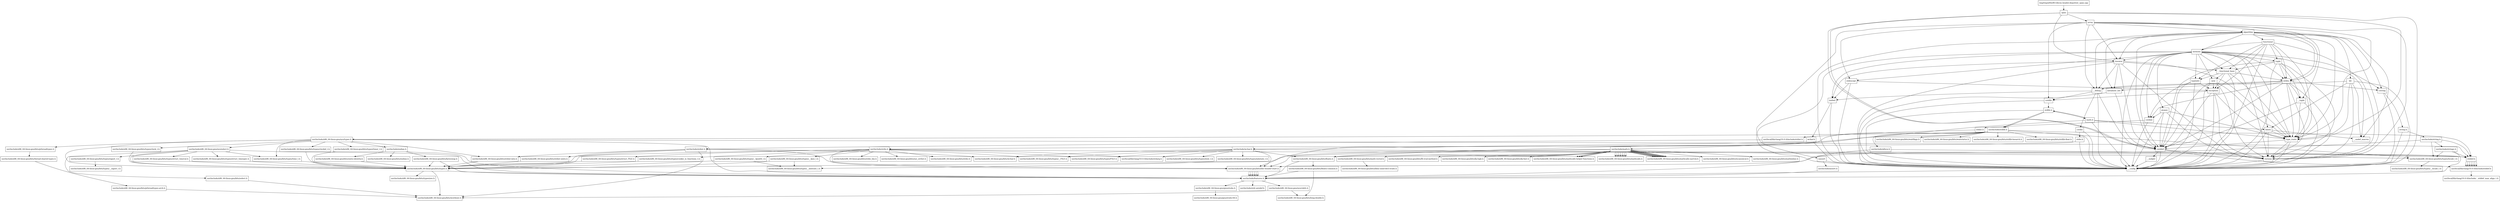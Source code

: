 digraph "dependencies" {
  header_1 [ shape="box", label="span"];
  header_0 [ shape="box", label="tmp/tmpw8iwRO.libcxx.header.deps/test_span.cpp"];
  header_2 [ shape="box", label="__config"];
  header_3 [ shape="box", label="usr/include/features.h"];
  header_4 [ shape="box", label="usr/include/stdc-predef.h"];
  header_5 [ shape="box", label="usr/include/x86_64-linux-gnu/sys/cdefs.h"];
  header_6 [ shape="box", label="usr/include/x86_64-linux-gnu/bits/wordsize.h"];
  header_7 [ shape="box", label="usr/include/x86_64-linux-gnu/bits/long-double.h"];
  header_8 [ shape="box", label="usr/include/x86_64-linux-gnu/gnu/stubs.h"];
  header_9 [ shape="box", label="usr/include/x86_64-linux-gnu/gnu/stubs-64.h"];
  header_11 [ shape="box", label="cstddef"];
  header_12 [ shape="box", label="version"];
  header_13 [ shape="box", label="usr/local/lib/clang/10.0.0/include/stddef.h"];
  header_14 [ shape="box", label="usr/local/lib/clang/10.0.0/include/__stddef_max_align_t.h"];
  header_15 [ shape="box", label="__nullptr"];
  header_16 [ shape="box", label="iterator"];
  header_17 [ shape="box", label="iosfwd"];
  header_18 [ shape="box", label="wchar.h"];
  header_19 [ shape="box", label="usr/include/wchar.h"];
  header_20 [ shape="box", label="usr/include/x86_64-linux-gnu/bits/libc-header-start.h"];
  header_21 [ shape="box", label="usr/include/x86_64-linux-gnu/bits/floatn.h"];
  header_22 [ shape="box", label="usr/include/x86_64-linux-gnu/bits/floatn-common.h"];
  header_23 [ shape="box", label="stddef.h"];
  header_24 [ shape="box", label="usr/local/lib/clang/10.0.0/include/stdarg.h"];
  header_25 [ shape="box", label="usr/include/x86_64-linux-gnu/bits/wchar.h"];
  header_26 [ shape="box", label="usr/include/x86_64-linux-gnu/bits/types/wint_t.h"];
  header_27 [ shape="box", label="usr/include/x86_64-linux-gnu/bits/types/mbstate_t.h"];
  header_28 [ shape="box", label="usr/include/x86_64-linux-gnu/bits/types/__mbstate_t.h"];
  header_29 [ shape="box", label="usr/include/x86_64-linux-gnu/bits/types/__FILE.h"];
  header_30 [ shape="box", label="usr/include/x86_64-linux-gnu/bits/types/FILE.h"];
  header_31 [ shape="box", label="usr/include/x86_64-linux-gnu/bits/types/locale_t.h"];
  header_32 [ shape="box", label="usr/include/x86_64-linux-gnu/bits/types/__locale_t.h"];
  header_33 [ shape="box", label="__functional_base"];
  header_34 [ shape="box", label="type_traits"];
  header_35 [ shape="box", label="typeinfo"];
  header_36 [ shape="box", label="exception"];
  header_37 [ shape="box", label="cstdlib"];
  header_38 [ shape="box", label="stdlib.h"];
  header_39 [ shape="box", label="usr/include/stdlib.h"];
  header_40 [ shape="box", label="usr/include/x86_64-linux-gnu/bits/waitflags.h"];
  header_41 [ shape="box", label="usr/include/x86_64-linux-gnu/bits/waitstatus.h"];
  header_42 [ shape="box", label="usr/include/x86_64-linux-gnu/sys/types.h"];
  header_43 [ shape="box", label="usr/include/x86_64-linux-gnu/bits/types.h"];
  header_44 [ shape="box", label="usr/include/x86_64-linux-gnu/bits/typesizes.h"];
  header_45 [ shape="box", label="usr/include/x86_64-linux-gnu/bits/types/clock_t.h"];
  header_46 [ shape="box", label="usr/include/x86_64-linux-gnu/bits/types/clockid_t.h"];
  header_47 [ shape="box", label="usr/include/x86_64-linux-gnu/bits/types/time_t.h"];
  header_48 [ shape="box", label="usr/include/x86_64-linux-gnu/bits/types/timer_t.h"];
  header_49 [ shape="box", label="usr/include/x86_64-linux-gnu/bits/stdint-intn.h"];
  header_50 [ shape="box", label="usr/include/endian.h"];
  header_51 [ shape="box", label="usr/include/x86_64-linux-gnu/bits/endian.h"];
  header_52 [ shape="box", label="usr/include/x86_64-linux-gnu/bits/byteswap.h"];
  header_53 [ shape="box", label="usr/include/x86_64-linux-gnu/bits/uintn-identity.h"];
  header_54 [ shape="box", label="usr/include/x86_64-linux-gnu/sys/select.h"];
  header_55 [ shape="box", label="usr/include/x86_64-linux-gnu/bits/select.h"];
  header_56 [ shape="box", label="usr/include/x86_64-linux-gnu/bits/types/sigset_t.h"];
  header_57 [ shape="box", label="usr/include/x86_64-linux-gnu/bits/types/__sigset_t.h"];
  header_58 [ shape="box", label="usr/include/x86_64-linux-gnu/bits/types/struct_timeval.h"];
  header_59 [ shape="box", label="usr/include/x86_64-linux-gnu/bits/types/struct_timespec.h"];
  header_60 [ shape="box", label="usr/include/x86_64-linux-gnu/bits/pthreadtypes.h"];
  header_61 [ shape="box", label="usr/include/x86_64-linux-gnu/bits/thread-shared-types.h"];
  header_62 [ shape="box", label="usr/include/x86_64-linux-gnu/bits/pthreadtypes-arch.h"];
  header_63 [ shape="box", label="usr/include/alloca.h"];
  header_64 [ shape="box", label="usr/include/x86_64-linux-gnu/bits/stdlib-bsearch.h"];
  header_65 [ shape="box", label="usr/include/x86_64-linux-gnu/bits/stdlib-float.h"];
  header_66 [ shape="box", label="math.h"];
  header_67 [ shape="box", label="usr/include/math.h"];
  header_68 [ shape="box", label="usr/include/x86_64-linux-gnu/bits/math-vector.h"];
  header_69 [ shape="box", label="usr/include/x86_64-linux-gnu/bits/libm-simd-decl-stubs.h"];
  header_70 [ shape="box", label="usr/include/x86_64-linux-gnu/bits/flt-eval-method.h"];
  header_71 [ shape="box", label="usr/include/x86_64-linux-gnu/bits/fp-logb.h"];
  header_72 [ shape="box", label="usr/include/x86_64-linux-gnu/bits/fp-fast.h"];
  header_73 [ shape="box", label="usr/include/x86_64-linux-gnu/bits/mathcalls-helper-functions.h"];
  header_74 [ shape="box", label="usr/include/x86_64-linux-gnu/bits/mathcalls.h"];
  header_75 [ shape="box", label="usr/include/x86_64-linux-gnu/bits/mathcalls-narrow.h"];
  header_76 [ shape="box", label="usr/include/x86_64-linux-gnu/bits/iscanonical.h"];
  header_77 [ shape="box", label="usr/include/x86_64-linux-gnu/bits/mathinline.h"];
  header_78 [ shape="box", label="limits"];
  header_79 [ shape="box", label="__undef_macros"];
  header_80 [ shape="box", label="cstdint"];
  header_81 [ shape="box", label="stdint.h"];
  header_82 [ shape="box", label="usr/local/lib/clang/10.0.0/include/stdint.h"];
  header_83 [ shape="box", label="usr/include/stdint.h"];
  header_84 [ shape="box", label="usr/include/x86_64-linux-gnu/bits/stdint-uintn.h"];
  header_85 [ shape="box", label="new"];
  header_86 [ shape="box", label="utility"];
  header_87 [ shape="box", label="__tuple"];
  header_88 [ shape="box", label="initializer_list"];
  header_89 [ shape="box", label="cstring"];
  header_90 [ shape="box", label="string.h"];
  header_91 [ shape="box", label="usr/include/string.h"];
  header_92 [ shape="box", label="usr/include/strings.h"];
  header_93 [ shape="box", label="__debug"];
  header_94 [ shape="box", label="cstdio"];
  header_95 [ shape="box", label="stdio.h"];
  header_96 [ shape="box", label="usr/include/stdio.h"];
  header_97 [ shape="box", label="usr/include/x86_64-linux-gnu/bits/types/__fpos_t.h"];
  header_98 [ shape="box", label="usr/include/x86_64-linux-gnu/bits/types/__fpos64_t.h"];
  header_99 [ shape="box", label="usr/include/x86_64-linux-gnu/bits/types/struct_FILE.h"];
  header_100 [ shape="box", label="usr/include/x86_64-linux-gnu/bits/types/cookie_io_functions_t.h"];
  header_101 [ shape="box", label="usr/include/x86_64-linux-gnu/bits/stdio_lim.h"];
  header_102 [ shape="box", label="usr/include/x86_64-linux-gnu/bits/sys_errlist.h"];
  header_103 [ shape="box", label="usr/include/x86_64-linux-gnu/bits/stdio.h"];
  header_104 [ shape="box", label="array"];
  header_105 [ shape="box", label="algorithm"];
  header_106 [ shape="box", label="memory"];
  header_107 [ shape="box", label="tuple"];
  header_108 [ shape="box", label="stdexcept"];
  header_109 [ shape="box", label="cassert"];
  header_110 [ shape="box", label="usr/include/assert.h"];
  header_111 [ shape="box", label="atomic"];
  header_112 [ shape="box", label="functional"];
  header_113 [ shape="box", label="bit"];
  header_49 -> header_43;
  header_80 -> header_2;
  header_80 -> header_81;
  header_53 -> header_43;
  header_33 -> header_2;
  header_33 -> header_34;
  header_33 -> header_35;
  header_33 -> header_36;
  header_33 -> header_85;
  header_33 -> header_86;
  header_88 -> header_2;
  header_88 -> header_11;
  header_5 -> header_6;
  header_5 -> header_7;
  header_2 -> header_3;
  header_38 -> header_2;
  header_38 -> header_39;
  header_38 -> header_66;
  header_38 -> header_39;
  header_17 -> header_2;
  header_17 -> header_18;
  header_98 -> header_43;
  header_98 -> header_28;
  header_11 -> header_2;
  header_11 -> header_12;
  header_11 -> header_13;
  header_11 -> header_15;
  header_60 -> header_61;
  header_113 -> header_2;
  header_113 -> header_78;
  header_113 -> header_34;
  header_113 -> header_12;
  header_113 -> header_93;
  header_113 -> header_79;
  header_54 -> header_3;
  header_54 -> header_43;
  header_54 -> header_55;
  header_54 -> header_56;
  header_54 -> header_47;
  header_54 -> header_58;
  header_54 -> header_59;
  header_23 -> header_13;
  header_23 -> header_13;
  header_23 -> header_13;
  header_23 -> header_13;
  header_23 -> header_13;
  header_23 -> header_13;
  header_23 -> header_13;
  header_106 -> header_2;
  header_106 -> header_34;
  header_106 -> header_35;
  header_106 -> header_11;
  header_106 -> header_80;
  header_106 -> header_85;
  header_106 -> header_86;
  header_106 -> header_78;
  header_106 -> header_16;
  header_106 -> header_33;
  header_106 -> header_17;
  header_106 -> header_107;
  header_106 -> header_108;
  header_106 -> header_89;
  header_106 -> header_109;
  header_106 -> header_111;
  header_106 -> header_12;
  header_106 -> header_79;
  header_99 -> header_43;
  header_12 -> header_2;
  header_16 -> header_2;
  header_16 -> header_17;
  header_16 -> header_33;
  header_16 -> header_34;
  header_16 -> header_11;
  header_16 -> header_88;
  header_16 -> header_12;
  header_16 -> header_93;
  header_92 -> header_3;
  header_92 -> header_23;
  header_92 -> header_31;
  header_42 -> header_3;
  header_42 -> header_43;
  header_42 -> header_45;
  header_42 -> header_46;
  header_42 -> header_47;
  header_42 -> header_48;
  header_42 -> header_23;
  header_42 -> header_49;
  header_42 -> header_50;
  header_42 -> header_54;
  header_42 -> header_60;
  header_105 -> header_2;
  header_105 -> header_88;
  header_105 -> header_34;
  header_105 -> header_89;
  header_105 -> header_86;
  header_105 -> header_106;
  header_105 -> header_112;
  header_105 -> header_16;
  header_105 -> header_11;
  header_105 -> header_113;
  header_105 -> header_12;
  header_105 -> header_93;
  header_105 -> header_79;
  header_94 -> header_2;
  header_94 -> header_95;
  header_45 -> header_43;
  header_95 -> header_2;
  header_95 -> header_96;
  header_18 -> header_2;
  header_18 -> header_19;
  header_34 -> header_2;
  header_34 -> header_11;
  header_34 -> header_12;
  header_55 -> header_6;
  header_86 -> header_2;
  header_86 -> header_87;
  header_86 -> header_34;
  header_86 -> header_88;
  header_86 -> header_11;
  header_86 -> header_89;
  header_86 -> header_80;
  header_86 -> header_12;
  header_86 -> header_93;
  header_43 -> header_3;
  header_43 -> header_6;
  header_43 -> header_44;
  header_39 -> header_20;
  header_39 -> header_23;
  header_39 -> header_40;
  header_39 -> header_41;
  header_39 -> header_21;
  header_39 -> header_31;
  header_39 -> header_42;
  header_39 -> header_63;
  header_39 -> header_64;
  header_39 -> header_65;
  header_96 -> header_20;
  header_96 -> header_23;
  header_96 -> header_24;
  header_96 -> header_43;
  header_96 -> header_97;
  header_96 -> header_98;
  header_96 -> header_29;
  header_96 -> header_30;
  header_96 -> header_99;
  header_96 -> header_100;
  header_96 -> header_101;
  header_96 -> header_102;
  header_96 -> header_103;
  header_46 -> header_43;
  header_20 -> header_3;
  header_20 -> header_3;
  header_20 -> header_3;
  header_20 -> header_3;
  header_20 -> header_3;
  header_20 -> header_3;
  header_85 -> header_2;
  header_85 -> header_36;
  header_85 -> header_34;
  header_85 -> header_11;
  header_85 -> header_12;
  header_58 -> header_43;
  header_93 -> header_2;
  header_93 -> header_17;
  header_93 -> header_37;
  header_93 -> header_94;
  header_93 -> header_11;
  header_52 -> header_3;
  header_52 -> header_43;
  header_112 -> header_2;
  header_112 -> header_34;
  header_112 -> header_35;
  header_112 -> header_36;
  header_112 -> header_106;
  header_112 -> header_107;
  header_112 -> header_86;
  header_112 -> header_12;
  header_112 -> header_33;
  header_84 -> header_43;
  header_68 -> header_69;
  header_31 -> header_32;
  header_35 -> header_2;
  header_35 -> header_36;
  header_35 -> header_11;
  header_35 -> header_80;
  header_0 -> header_1;
  header_1 -> header_2;
  header_1 -> header_11;
  header_1 -> header_16;
  header_1 -> header_104;
  header_1 -> header_34;
  header_1 -> header_11;
  header_22 -> header_3;
  header_22 -> header_7;
  header_47 -> header_43;
  header_50 -> header_3;
  header_50 -> header_51;
  header_50 -> header_52;
  header_50 -> header_53;
  header_83 -> header_20;
  header_83 -> header_43;
  header_83 -> header_25;
  header_83 -> header_6;
  header_83 -> header_49;
  header_83 -> header_84;
  header_78 -> header_2;
  header_78 -> header_34;
  header_78 -> header_79;
  header_78 -> header_12;
  header_56 -> header_57;
  header_82 -> header_83;
  header_61 -> header_62;
  header_15 -> header_2;
  header_97 -> header_43;
  header_97 -> header_28;
  header_13 -> header_14;
  header_21 -> header_3;
  header_21 -> header_22;
  header_100 -> header_43;
  header_87 -> header_2;
  header_87 -> header_11;
  header_87 -> header_34;
  header_109 -> header_2;
  header_109 -> header_110;
  header_104 -> header_2;
  header_104 -> header_87;
  header_104 -> header_34;
  header_104 -> header_86;
  header_104 -> header_16;
  header_104 -> header_105;
  header_104 -> header_108;
  header_104 -> header_37;
  header_104 -> header_12;
  header_104 -> header_93;
  header_111 -> header_2;
  header_111 -> header_11;
  header_111 -> header_80;
  header_111 -> header_34;
  header_111 -> header_12;
  header_66 -> header_2;
  header_66 -> header_38;
  header_66 -> header_67;
  header_66 -> header_34;
  header_66 -> header_78;
  header_37 -> header_2;
  header_37 -> header_38;
  header_8 -> header_9;
  header_48 -> header_43;
  header_90 -> header_2;
  header_90 -> header_91;
  header_62 -> header_6;
  header_27 -> header_28;
  header_108 -> header_2;
  header_108 -> header_36;
  header_108 -> header_17;
  header_59 -> header_43;
  header_3 -> header_4;
  header_3 -> header_5;
  header_3 -> header_8;
  header_91 -> header_20;
  header_91 -> header_23;
  header_91 -> header_31;
  header_91 -> header_92;
  header_63 -> header_3;
  header_63 -> header_23;
  header_110 -> header_3;
  header_89 -> header_2;
  header_89 -> header_90;
  header_67 -> header_20;
  header_67 -> header_43;
  header_67 -> header_68;
  header_67 -> header_21;
  header_67 -> header_70;
  header_67 -> header_71;
  header_67 -> header_72;
  header_67 -> header_73;
  header_67 -> header_74;
  header_67 -> header_73;
  header_67 -> header_74;
  header_67 -> header_73;
  header_67 -> header_74;
  header_67 -> header_74;
  header_67 -> header_74;
  header_67 -> header_74;
  header_67 -> header_74;
  header_67 -> header_75;
  header_67 -> header_75;
  header_67 -> header_75;
  header_67 -> header_75;
  header_67 -> header_75;
  header_67 -> header_75;
  header_67 -> header_75;
  header_67 -> header_75;
  header_67 -> header_75;
  header_67 -> header_76;
  header_67 -> header_77;
  header_81 -> header_2;
  header_81 -> header_82;
  header_36 -> header_2;
  header_36 -> header_11;
  header_36 -> header_37;
  header_36 -> header_34;
  header_36 -> header_12;
  header_19 -> header_20;
  header_19 -> header_21;
  header_19 -> header_23;
  header_19 -> header_24;
  header_19 -> header_25;
  header_19 -> header_26;
  header_19 -> header_27;
  header_19 -> header_29;
  header_19 -> header_30;
  header_19 -> header_31;
  header_107 -> header_2;
  header_107 -> header_87;
  header_107 -> header_11;
  header_107 -> header_34;
  header_107 -> header_33;
  header_107 -> header_86;
  header_107 -> header_12;
}
